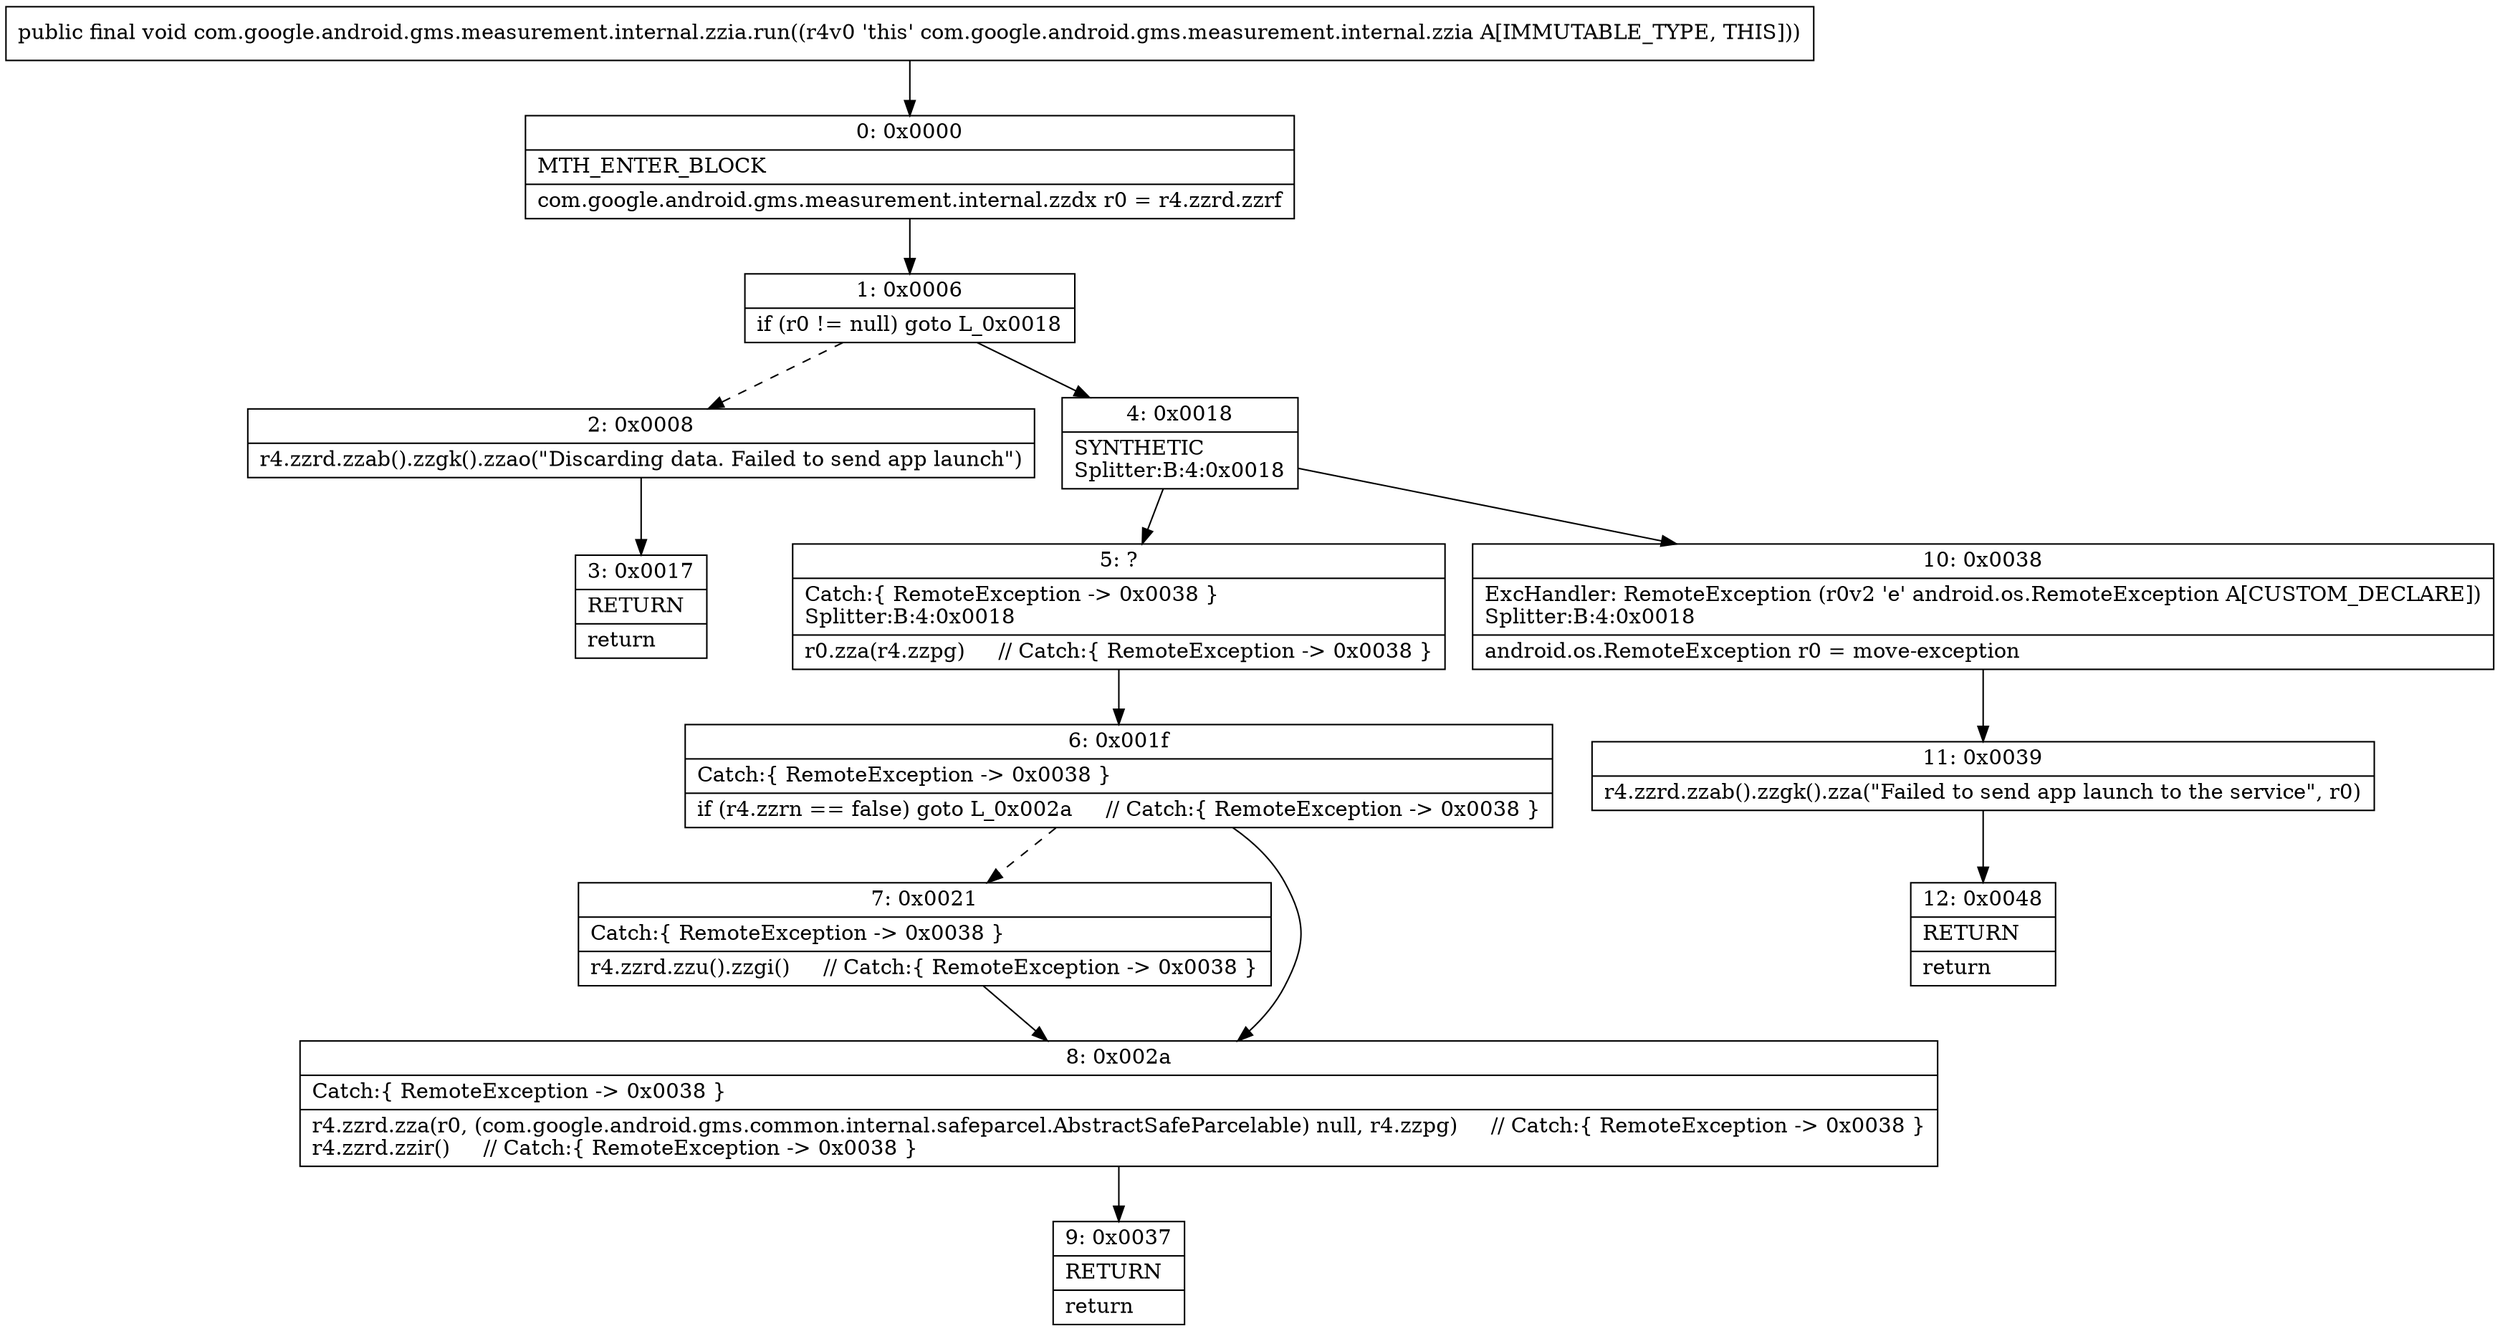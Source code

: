 digraph "CFG forcom.google.android.gms.measurement.internal.zzia.run()V" {
Node_0 [shape=record,label="{0\:\ 0x0000|MTH_ENTER_BLOCK\l|com.google.android.gms.measurement.internal.zzdx r0 = r4.zzrd.zzrf\l}"];
Node_1 [shape=record,label="{1\:\ 0x0006|if (r0 != null) goto L_0x0018\l}"];
Node_2 [shape=record,label="{2\:\ 0x0008|r4.zzrd.zzab().zzgk().zzao(\"Discarding data. Failed to send app launch\")\l}"];
Node_3 [shape=record,label="{3\:\ 0x0017|RETURN\l|return\l}"];
Node_4 [shape=record,label="{4\:\ 0x0018|SYNTHETIC\lSplitter:B:4:0x0018\l}"];
Node_5 [shape=record,label="{5\:\ ?|Catch:\{ RemoteException \-\> 0x0038 \}\lSplitter:B:4:0x0018\l|r0.zza(r4.zzpg)     \/\/ Catch:\{ RemoteException \-\> 0x0038 \}\l}"];
Node_6 [shape=record,label="{6\:\ 0x001f|Catch:\{ RemoteException \-\> 0x0038 \}\l|if (r4.zzrn == false) goto L_0x002a     \/\/ Catch:\{ RemoteException \-\> 0x0038 \}\l}"];
Node_7 [shape=record,label="{7\:\ 0x0021|Catch:\{ RemoteException \-\> 0x0038 \}\l|r4.zzrd.zzu().zzgi()     \/\/ Catch:\{ RemoteException \-\> 0x0038 \}\l}"];
Node_8 [shape=record,label="{8\:\ 0x002a|Catch:\{ RemoteException \-\> 0x0038 \}\l|r4.zzrd.zza(r0, (com.google.android.gms.common.internal.safeparcel.AbstractSafeParcelable) null, r4.zzpg)     \/\/ Catch:\{ RemoteException \-\> 0x0038 \}\lr4.zzrd.zzir()     \/\/ Catch:\{ RemoteException \-\> 0x0038 \}\l}"];
Node_9 [shape=record,label="{9\:\ 0x0037|RETURN\l|return\l}"];
Node_10 [shape=record,label="{10\:\ 0x0038|ExcHandler: RemoteException (r0v2 'e' android.os.RemoteException A[CUSTOM_DECLARE])\lSplitter:B:4:0x0018\l|android.os.RemoteException r0 = move\-exception\l}"];
Node_11 [shape=record,label="{11\:\ 0x0039|r4.zzrd.zzab().zzgk().zza(\"Failed to send app launch to the service\", r0)\l}"];
Node_12 [shape=record,label="{12\:\ 0x0048|RETURN\l|return\l}"];
MethodNode[shape=record,label="{public final void com.google.android.gms.measurement.internal.zzia.run((r4v0 'this' com.google.android.gms.measurement.internal.zzia A[IMMUTABLE_TYPE, THIS])) }"];
MethodNode -> Node_0;
Node_0 -> Node_1;
Node_1 -> Node_2[style=dashed];
Node_1 -> Node_4;
Node_2 -> Node_3;
Node_4 -> Node_5;
Node_4 -> Node_10;
Node_5 -> Node_6;
Node_6 -> Node_7[style=dashed];
Node_6 -> Node_8;
Node_7 -> Node_8;
Node_8 -> Node_9;
Node_10 -> Node_11;
Node_11 -> Node_12;
}

